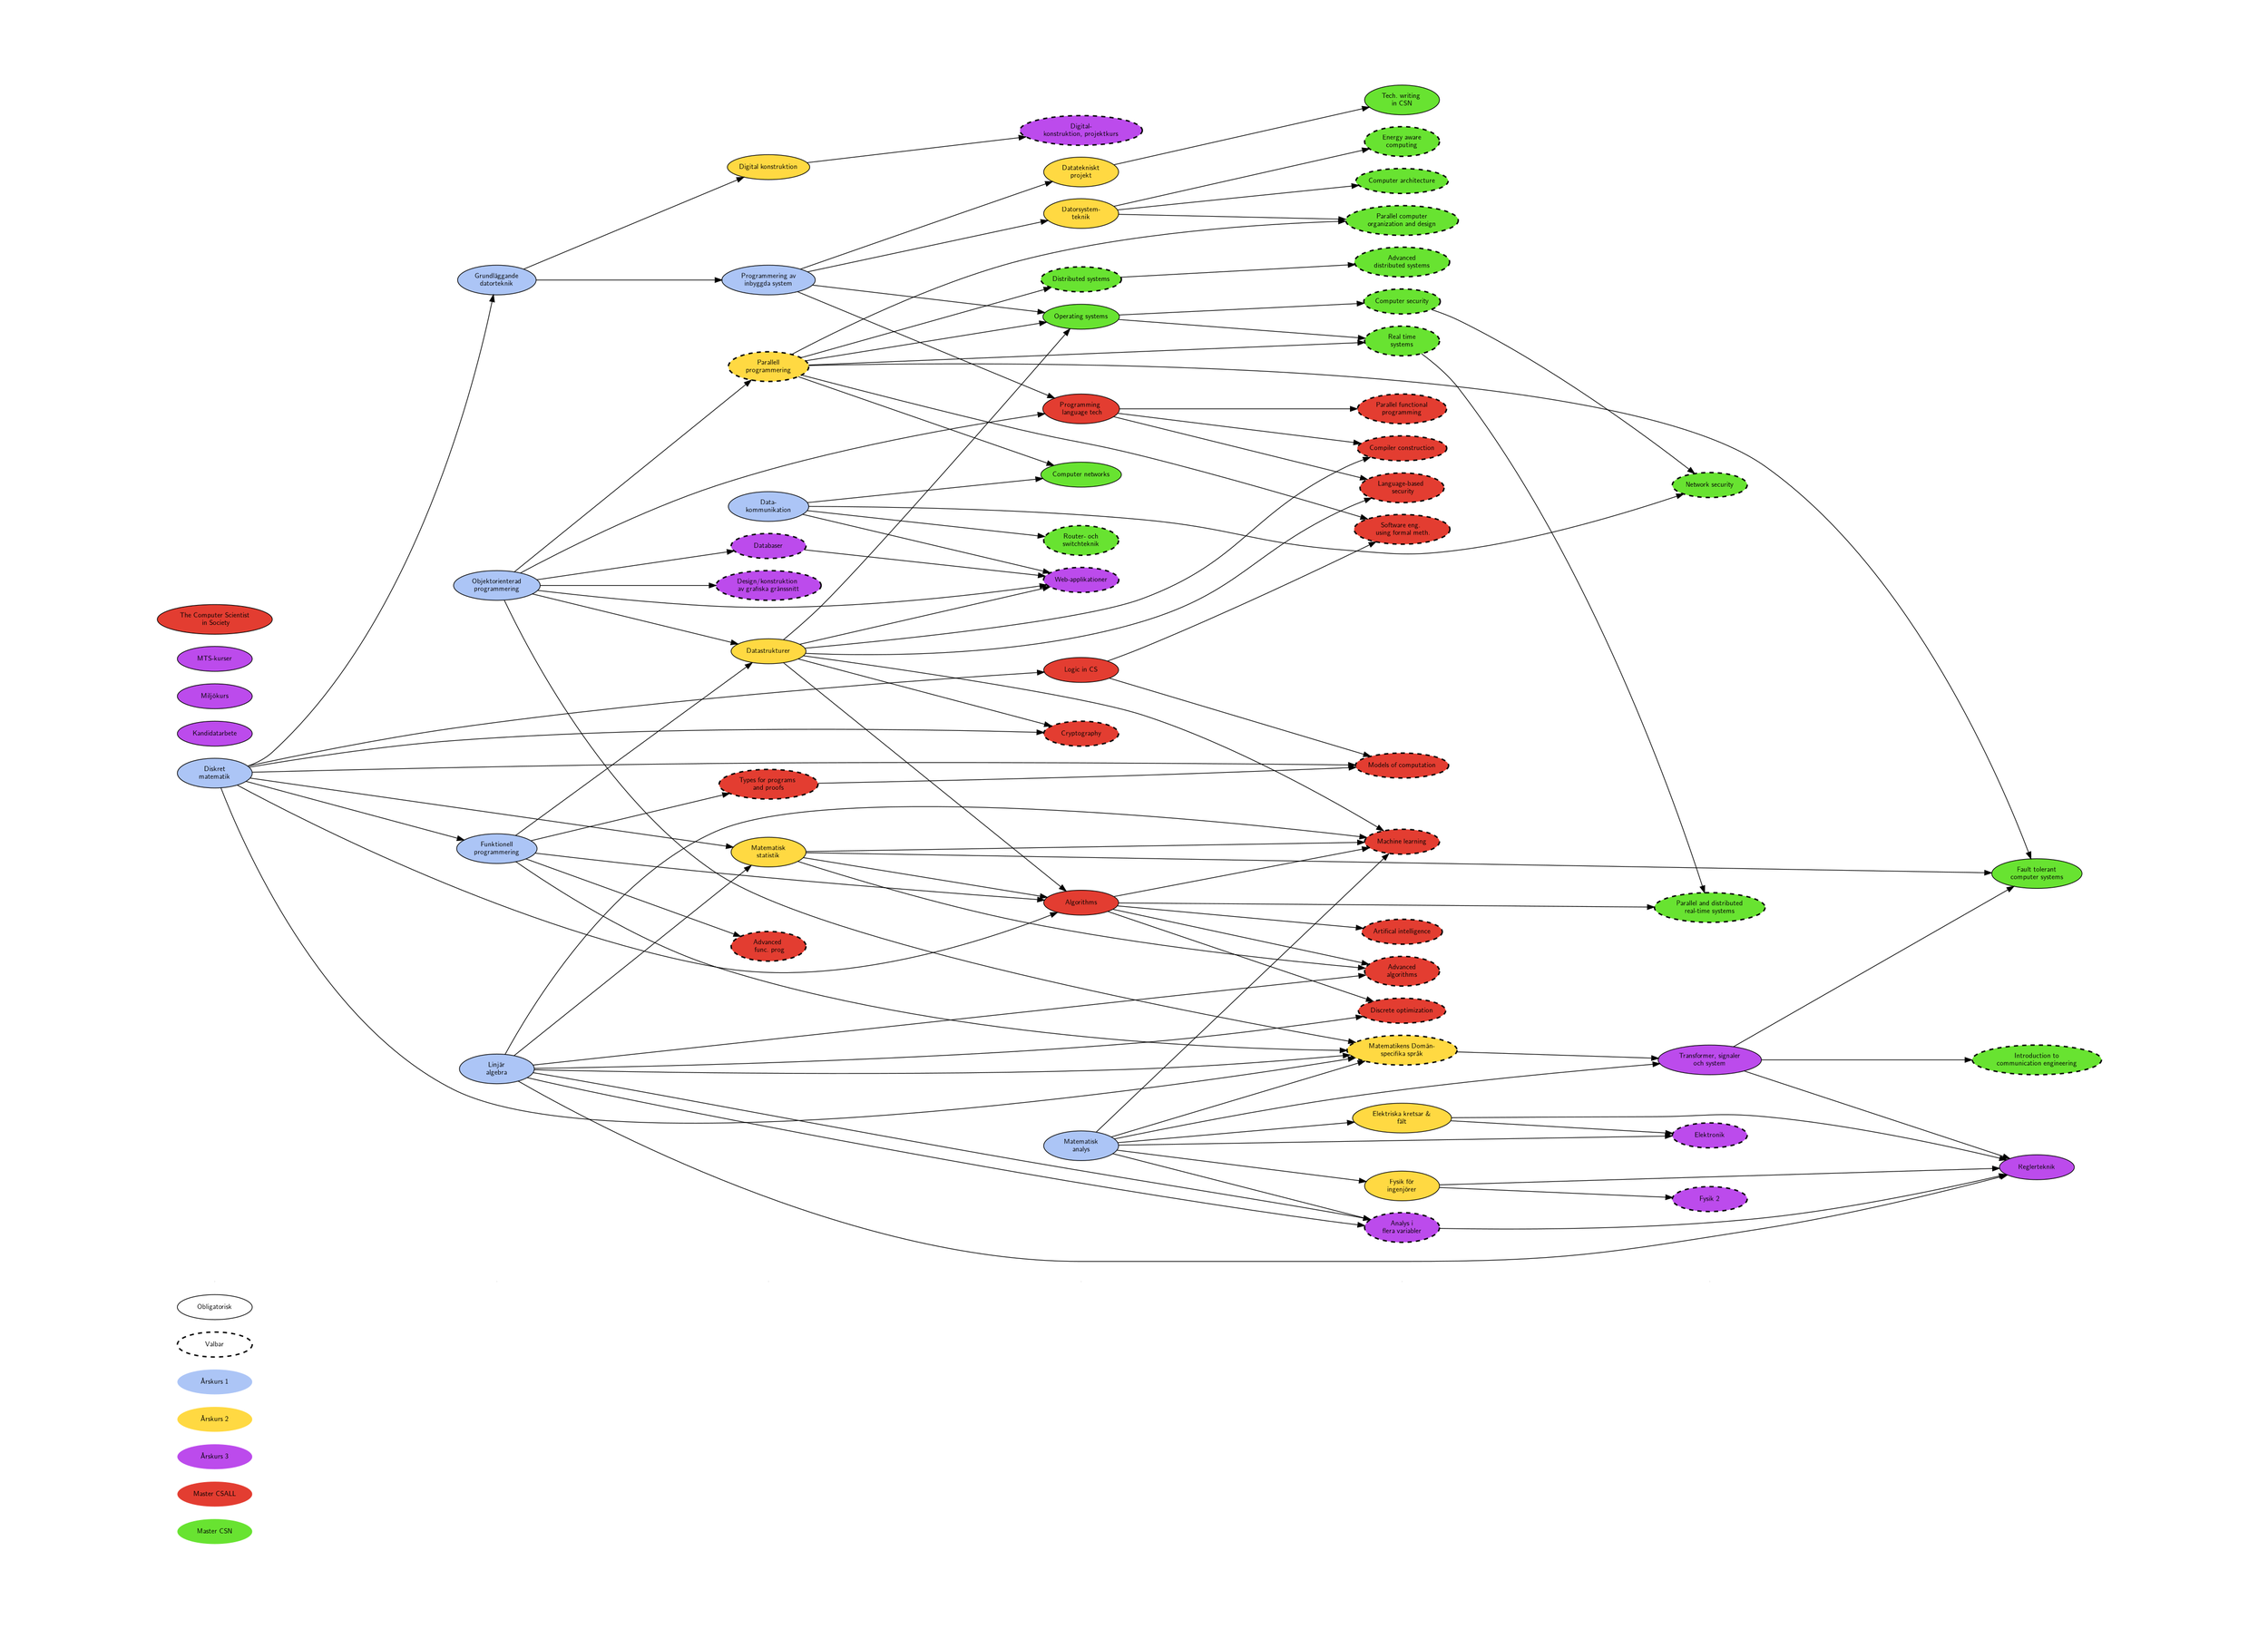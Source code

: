 digraph {
    //nodesep=1
    size="25.5, 17.75"
        ratio=fill
        graph[margin="1,1"]
        //ranksep = 0.01
        rankdir = LR

        //nodesep=0.1
        //fixedsize=true
        //K=10
        splines=true
        overlap=prism
        //arrowsize=10.0
        node [fontname="Latin Modern Sans", fontsize=10, width=1.5]
        fontname="Latin Modern Sans"

        node [style="solid,filled"]

        subgraph Legend {
            node [pin=true]
            label = "Teckenförklaring"
            style=tapered;
            penwidth=0;
            color=lightgrey;
            DM2 [fillcolor = "#68E331", label="Master CSN", penwidth=0, pos="1,2!", pin=true]
            DM1 [fillcolor = "#E33D31", label="Master CSALL", penwidth=0]
            D3 [fillcolor = "#BC4BEC", label="Årskurs 3", penwidth=0]
            D2 [fillcolor = "#FFD942", label="Årskurs 2", penwidth=0]
            D1 [fillcolor = "#ACC5F6", label="Årskurs 1", penwidth=0]

            Valbar [style="dashed", penwidth=2]
            Obligatorisk [style="solid"]
        }

        subgraph Fulhack {
            node[shape=none, width=0, height=0, label=""];
            edge[dir=none, style=invis];
            L1 -> L2 -> L3 -> L4 -> L5 -> L6
        }

        subgraph TKDAT1 {
            label = "TKDAT-1"
                node [fillcolor="#ACC5F6"]
                haskell [label = "Funktionell\nprogrammering"]
                diskmat [label = "Diskret\nmatematik"]
                linalg [label = "Linjär\nalgebra"]
                digodat [label = "Grundläggande\ndatorteknik"]
                analys [label = "Matematisk\nanalys"]
                mop [label = "Programmering av\ninbyggda system"]
                datakom [label = "Data-\nkommunikation"]
                oop [label = "Objektorienterad\nprogrammering"]
        }

        diskmat -> digodat
            diskmat -> haskell
            digodat -> mop

            subgraph TKDAT2 {
                label = "TKDAT-2"
                    //rank = same
                    node [fillcolor="#FFD942"]
                    matstat [label = "Matematisk\nstatistik"]
                    fysik [label = "Fysik för\ningenjörer"]
                    dstrukt [label = "Datastrukturer"]
                    syntes [label = "Digital konstruktion"]
                    dtekproj [label = "Datatekniskt\nprojekt"]
                    el [label = "Elektriska kretsar &\nfält"]
                    subgraph {
                        node [style="dashed, filled", penwidth=2]
                        matdom [label = "Matematikens Domän-\nspecifika språk"]
                        concurrent [label = "Parallell\nprogrammering"]
                    }
                    dst [ label = "Datorsystem-\nteknik"]
            }
        mop -> dtekproj
            haskell -> dstrukt
            oop -> dstrukt
            oop -> concurrent
            digodat -> syntes
            mop -> dst
            analys -> fysik
            linalg -> matstat
            diskmat -> matstat
            analys -> el
            haskell -> matdom
            oop -> matdom
            diskmat -> matdom
            linalg -> matdom
            analys -> matdom

            subgraph TKDAT3 {
                label = "TKDAT-3"
                    //rank = same
                    node [fillcolor = "#BC4BEC"]
                    tss [label = "Transformer, signaler\noch system"]
                    regler [label = "Reglerteknik"]
                    kandidat [label="Kandidatarbete"]
                    barsaft [label = "Miljökurs"]
                    mts [label = "MTS-kurser"]
                    subgraph {
                        node [style="dashed, filled", penwidth=2]
                        elektronik [label="Elektronik"]
                        databas [label="Databaser"]
                        flervar [label = "Analys i\nflera variabler"]
                        digkonstr [label = "Digital-\nkonstruktion, projektkurs"]
                        fysik2 [label = "Fysik 2"]
                        web [label = "Web-applikationer"]
                        deskonstr [label = "Design/konstruktion \nav grafiska gränssnitt"]
                    }
            }

        analys -> elektronik
            el -> elektronik
            tss -> regler
            analys -> tss
            fysik -> regler
            el -> regler
            linalg -> flervar
            linalg -> regler
            oop -> databas
            matdom -> tss
            fysik -> fysik2
            oop -> deskonstr
            oop -> web
            databas -> web
            datakom -> web
            dstrukt -> web

            subgraph CSALL {
                label = "CSALL"
                    node [fillcolor="#E33D31"]
                    prolang [label = "Programming \n language tech"]
                    algoritmer [label ="Algorithms"]
                    logik [label = "Logic in CS"]
                    cscience [label = "The Computer Scientist\n in Society"]

                    // Valbara
                    subgraph {
                        node [style="dashed, filled", penwidth=2]
                        advAlg [label = "Advanced\nalgorithms"]
                        discopt [label = "Discrete optimization"]
                        ml [label = "Machine learning"]
                        ai [label ="Artifical intelligence"]
                        models [label ="Models of computation"]
                        types [label = "Types for programs \n and proofs "]
                        softEng [label ="Software eng. \n using formal meth."]
                        compilerConst [label="Compiler construction"]
                        advFunc [label = "Advanced \n func. prog"]
                        paraFunc [label="Parallel functional\nprogramming"]
                        crypto [label = "Cryptography"]
                        langsecurity [label ="Language-based \n security"]
                    }
            }
        algoritmer -> advAlg
            matstat -> advAlg
            linalg -> advAlg
            mop -> prolang
            algoritmer -> ml
            prolang -> paraFunc
            diskmat -> models
            logik -> models
            diskmat -> crypto
            dstrukt -> crypto
            oop -> prolang
            haskell -> types
            types -> models
            algoritmer -> discopt
            linalg -> discopt
            concurrent -> softEng
            dstrukt -> ml
            logik -> softEng
            diskmat -> logik [minlen = 3]
            analys -> ml [weight=10]
            matstat -> ml
            linalg -> ml
            haskell -> advFunc
            algoritmer -> ai
            dstrukt -> compilerConst
            prolang -> langsecurity
            dstrukt -> langsecurity
            prolang -> compilerConst

            subgraph CSN {
                node [fillcolor="#68E331"]
                computerNetworks [label="Computer networks"]
                oS [label="Operating systems"]
                ftcs [label="Fault tolerant\ncomputer systems"]
                techwrite [label = "Tech. writing \nin CSN"]

                // Valbara
                subgraph {
                    node [style="dashed, filled", penwidth=2]
                    advDistSys [label="Advanced\ndistributed systems"]
                    networkSecurity [label="Network security"]
                    computerSecurity [label="Computer security"]
                    rts [label="Real time\nsystems"]
                    parallelOrganization [label="Parallel computer\norganization and design"]
                    parallelRTS [label="Parallel and distributed\nreal-time systems"]
                    distSys [label="Distributed systems"]
                    energyComp [label="Energy aware\ncomputing"]
                    routerSwitch [label="Router- och\nswitchteknik"]
                    commEng [label="Introduction to\ncommunication engineering"]
                    compArch [label="Computer architecture"]
                }
            }
            dtekproj -> techwrite
                dst -> compArch
                tss -> commEng
                datakom -> routerSwitch
                dst -> energyComp
                matstat -> ftcs
                tss -> ftcs
                concurrent -> ftcs
                concurrent -> distSys
                distSys -> advDistSys
                datakom -> networkSecurity
                datakom -> computerNetworks
                concurrent -> computerNetworks
                dstrukt -> oS
                mop -> oS
                concurrent -> oS
                oS -> computerSecurity
                oS -> rts
                concurrent -> rts
                rts -> parallelRTS
                algoritmer -> parallelRTS
                computerSecurity -> networkSecurity
                concurrent -> parallelOrganization
                dst -> parallelOrganization


                syntes -> digkonstr
                linalg -> flervar
                analys -> flervar
                flervar -> regler
                dstrukt -> algoritmer
                haskell -> algoritmer
                diskmat -> algoritmer
                matstat -> algoritmer

//                lolnode [label="", image="sndlogo.svg"]


}
